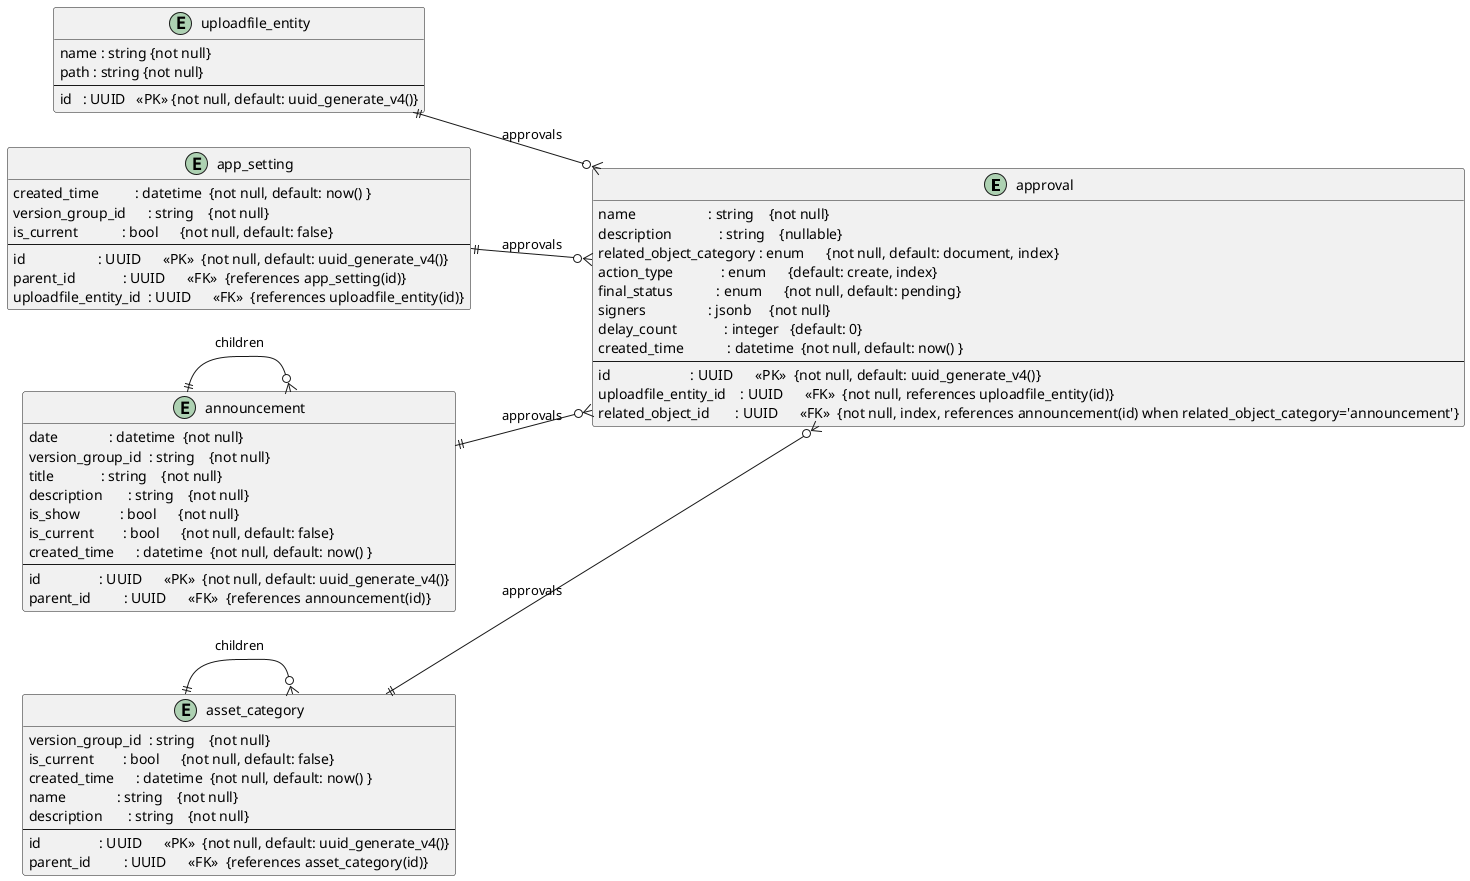@startuml
' skinparam linetype ortho
left to right direction

entity "approval" as APV {
    name                    : string    {not null}
    description             : string    {nullable}
    related_object_category : enum      {not null, default: document, index}
    action_type             : enum      {default: create, index}
    final_status            : enum      {not null, default: pending}
    signers                 : jsonb     {not null}
    delay_count             : integer   {default: 0}
    created_time            : datetime  {not null, default: now() }
    --
    id                      : UUID      <<PK>>  {not null, default: uuid_generate_v4()}
    uploadfile_entity_id    : UUID      <<FK>>  {not null, references uploadfile_entity(id)}
    related_object_id       : UUID      <<FK>>  {not null, index, references announcement(id) when related_object_category='announcement'}
}

entity "uploadfile_entity" as UPE {
    name : string {not null}
    path : string {not null}
    --
    id   : UUID   <<PK>> {not null, default: uuid_generate_v4()}
}
UPE ||--o{ APV : approvals

entity "app_setting" as APS {
    created_time          : datetime  {not null, default: now() }
    version_group_id      : string    {not null}
    is_current            : bool      {not null, default: false}
    --
    id                    : UUID      <<PK>>  {not null, default: uuid_generate_v4()}
    parent_id             : UUID      <<FK>>  {references app_setting(id)}
    uploadfile_entity_id  : UUID      <<FK>>  {references uploadfile_entity(id)}
}
APS ||--o{ APV : approvals

entity "announcement" as ANN {
    date              : datetime  {not null}
    version_group_id  : string    {not null}
    title             : string    {not null}
    description       : string    {not null}
    is_show           : bool      {not null}
    is_current        : bool      {not null, default: false}
    created_time      : datetime  {not null, default: now() }
    --
    id                : UUID      <<PK>>  {not null, default: uuid_generate_v4()}
    parent_id         : UUID      <<FK>>  {references announcement(id)}
}
ANN ||--o{ ANN : children
ANN ||--o{ APV : approvals

entity "asset_category" as ASC {
    version_group_id  : string    {not null}
    is_current        : bool      {not null, default: false}
    created_time      : datetime  {not null, default: now() }
    name              : string    {not null}
    description       : string    {not null}
    --
    id                : UUID      <<PK>>  {not null, default: uuid_generate_v4()}
    parent_id         : UUID      <<FK>>  {references asset_category(id)}
}
ASC ||--o{ ASC : children
ASC ||--o{ APV : approvals
@enduml
